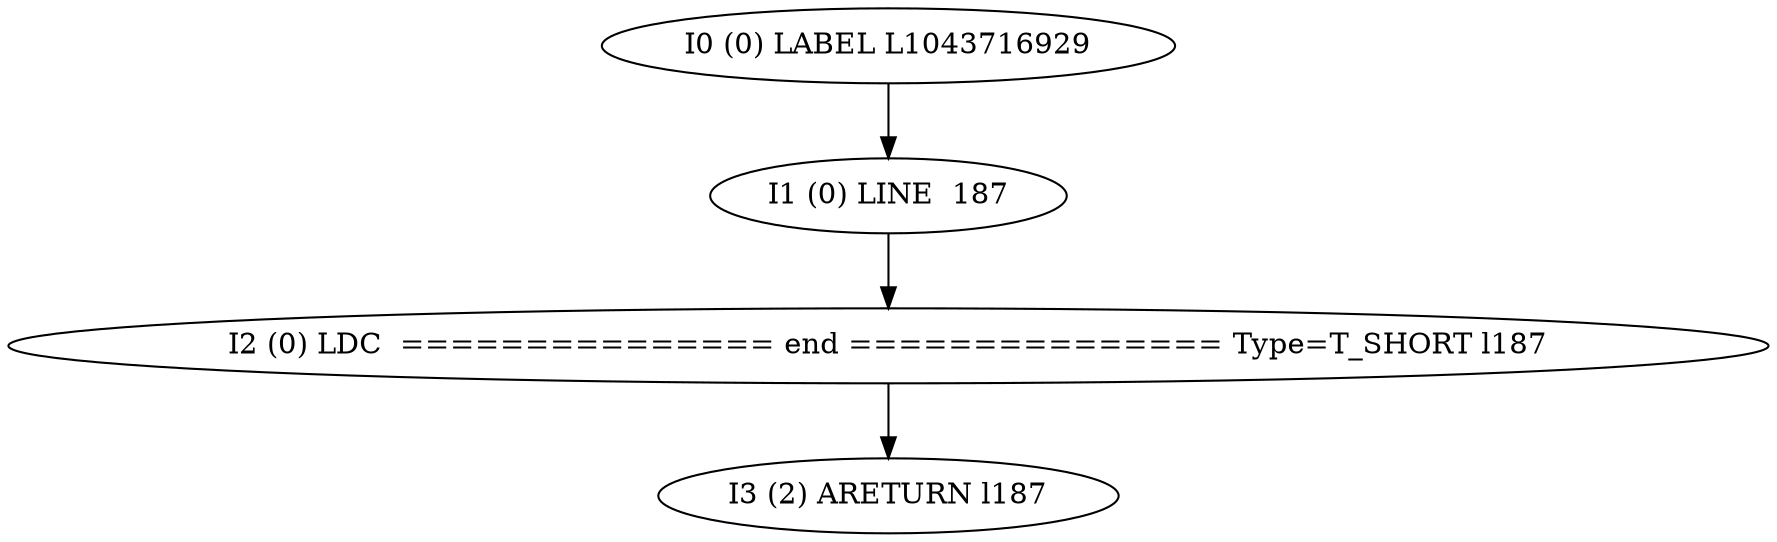 digraph G {
  1 [ label="I0 (0) LABEL L1043716929" ];
  2 [ label="I1 (0) LINE  187" ];
  3 [ label="I2 (0) LDC  =============== end =============== Type=T_SHORT l187" ];
  4 [ label="I3 (2) ARETURN l187" ];
  1 -> 2 [ label="" ];
  2 -> 3 [ label="" ];
  3 -> 4 [ label="" ];
}
